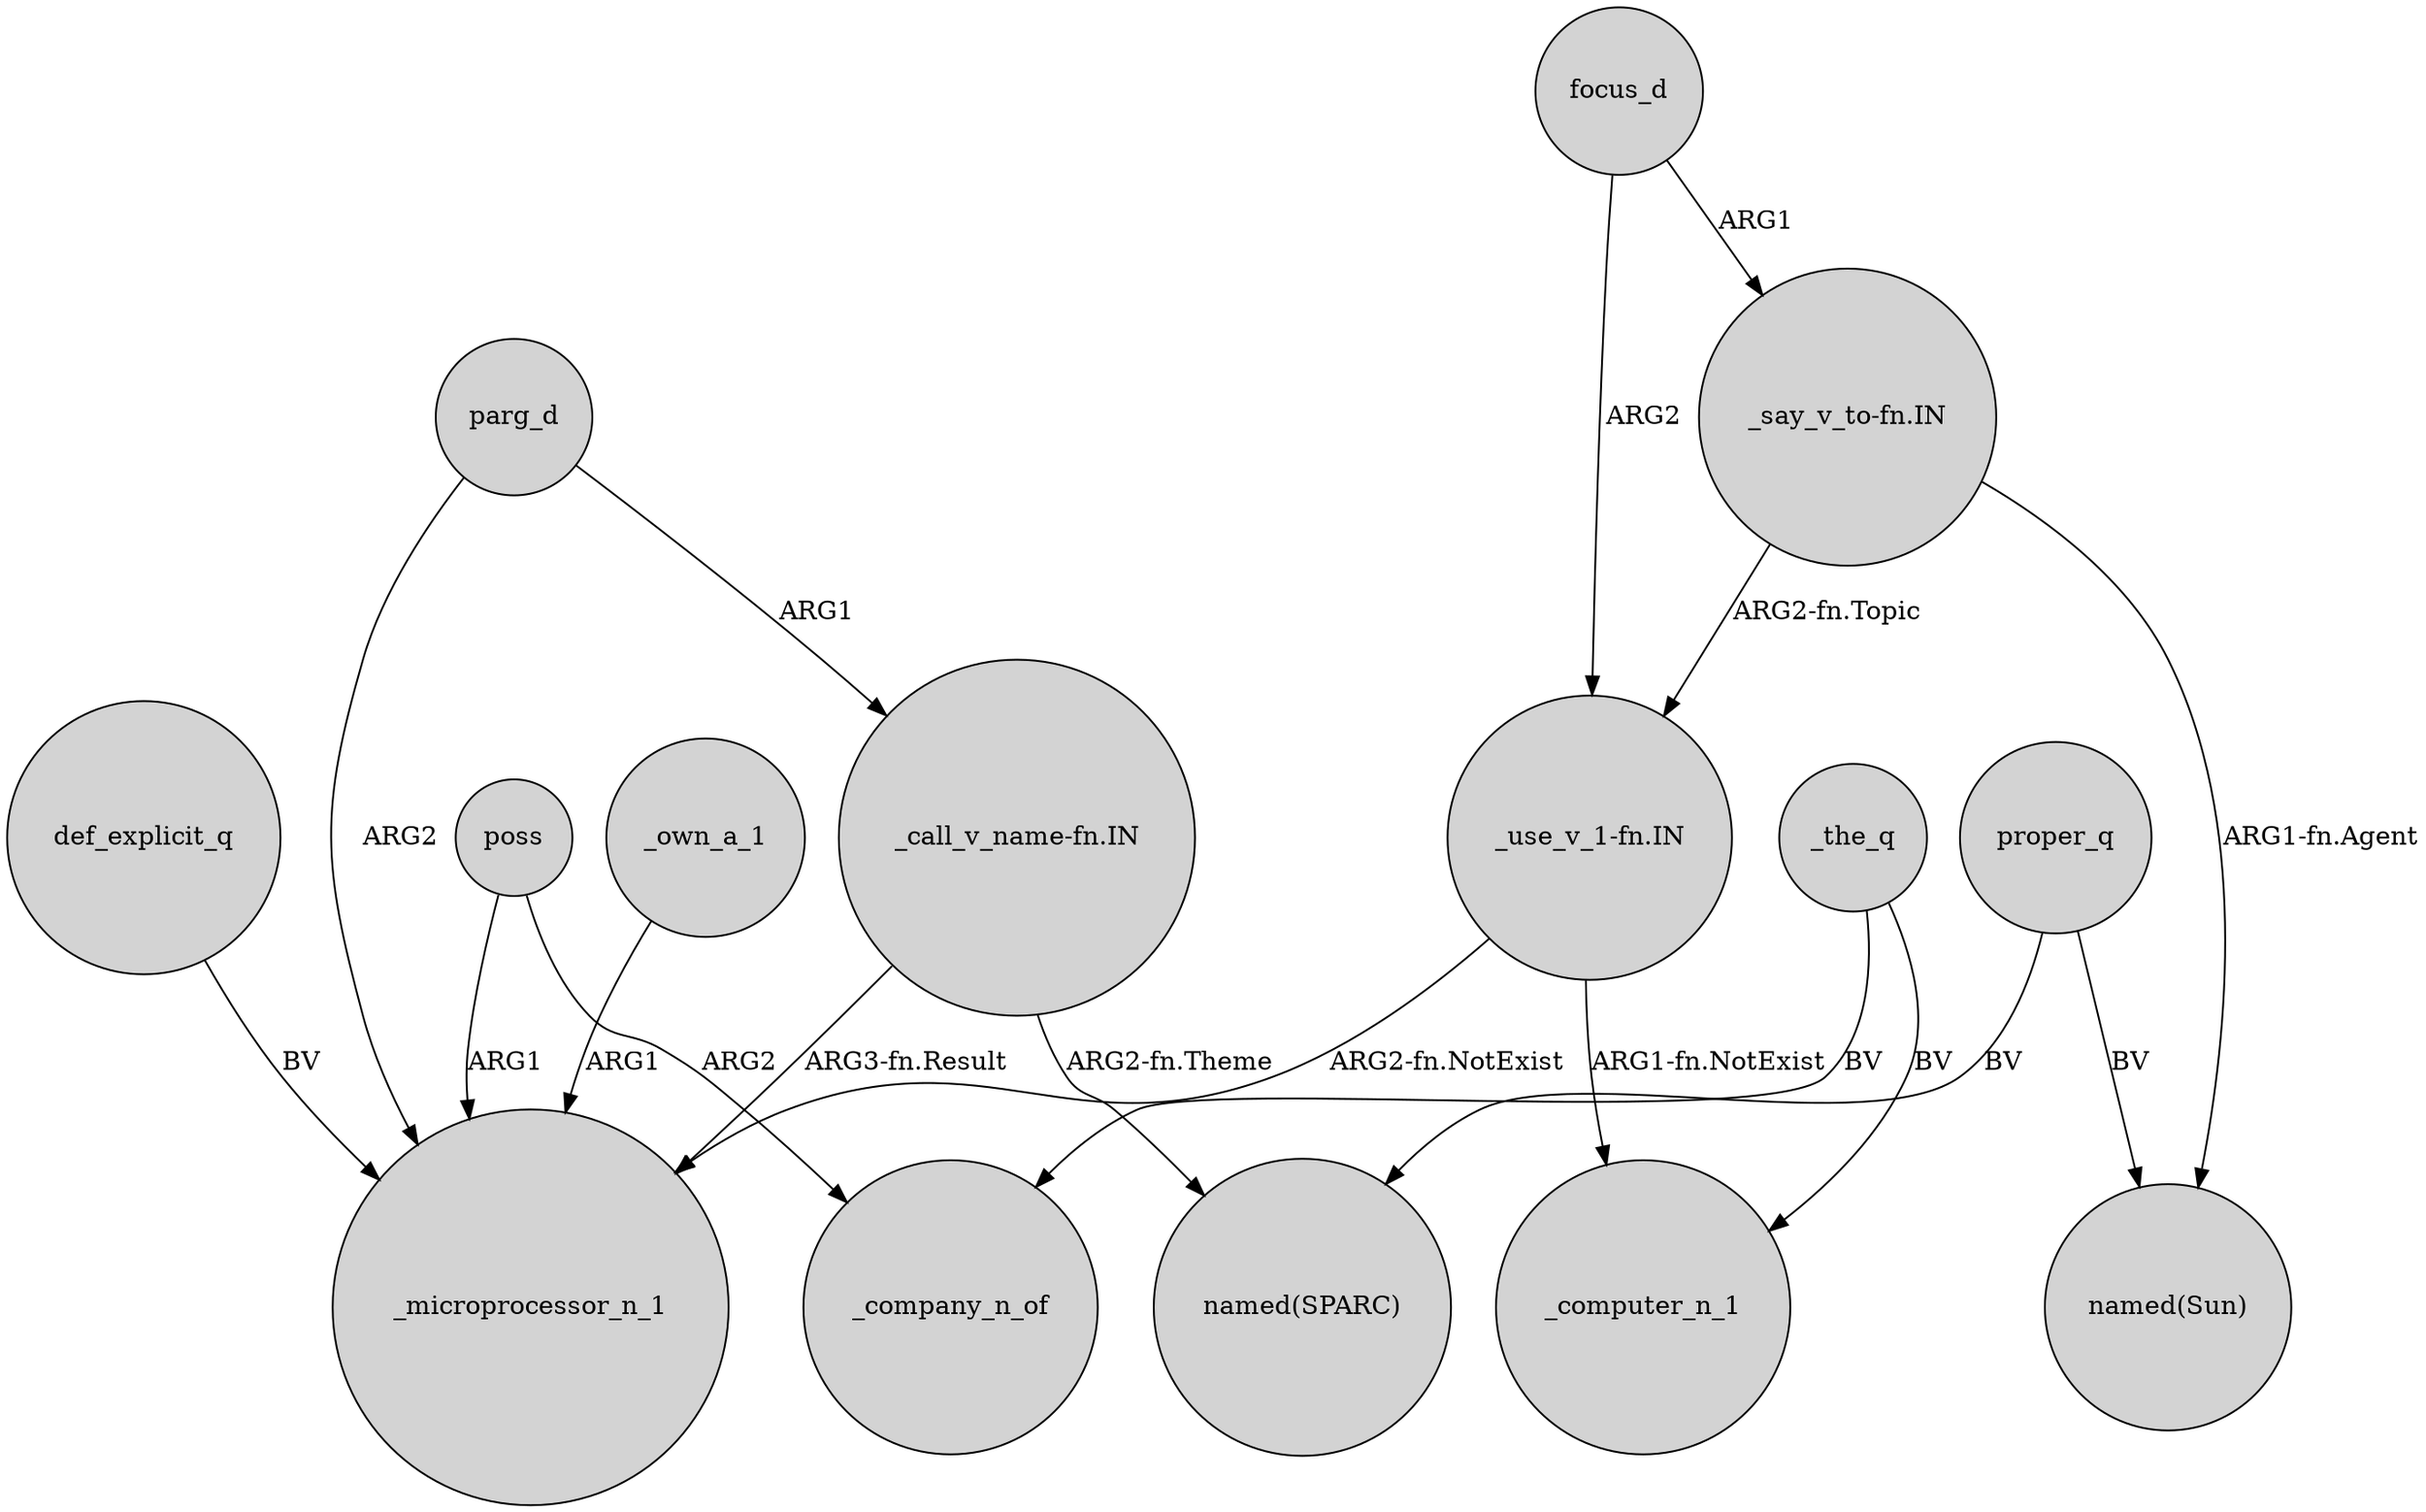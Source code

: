 digraph {
	node [shape=circle style=filled]
	_own_a_1 -> _microprocessor_n_1 [label=ARG1]
	poss -> _company_n_of [label=ARG2]
	parg_d -> _microprocessor_n_1 [label=ARG2]
	proper_q -> "named(Sun)" [label=BV]
	_the_q -> _computer_n_1 [label=BV]
	def_explicit_q -> _microprocessor_n_1 [label=BV]
	poss -> _microprocessor_n_1 [label=ARG1]
	"_use_v_1-fn.IN" -> _computer_n_1 [label="ARG1-fn.NotExist"]
	"_call_v_name-fn.IN" -> "named(SPARC)" [label="ARG2-fn.Theme"]
	"_call_v_name-fn.IN" -> _microprocessor_n_1 [label="ARG3-fn.Result"]
	proper_q -> "named(SPARC)" [label=BV]
	"_say_v_to-fn.IN" -> "_use_v_1-fn.IN" [label="ARG2-fn.Topic"]
	"_use_v_1-fn.IN" -> _microprocessor_n_1 [label="ARG2-fn.NotExist"]
	_the_q -> _company_n_of [label=BV]
	focus_d -> "_use_v_1-fn.IN" [label=ARG2]
	"_say_v_to-fn.IN" -> "named(Sun)" [label="ARG1-fn.Agent"]
	focus_d -> "_say_v_to-fn.IN" [label=ARG1]
	parg_d -> "_call_v_name-fn.IN" [label=ARG1]
}
